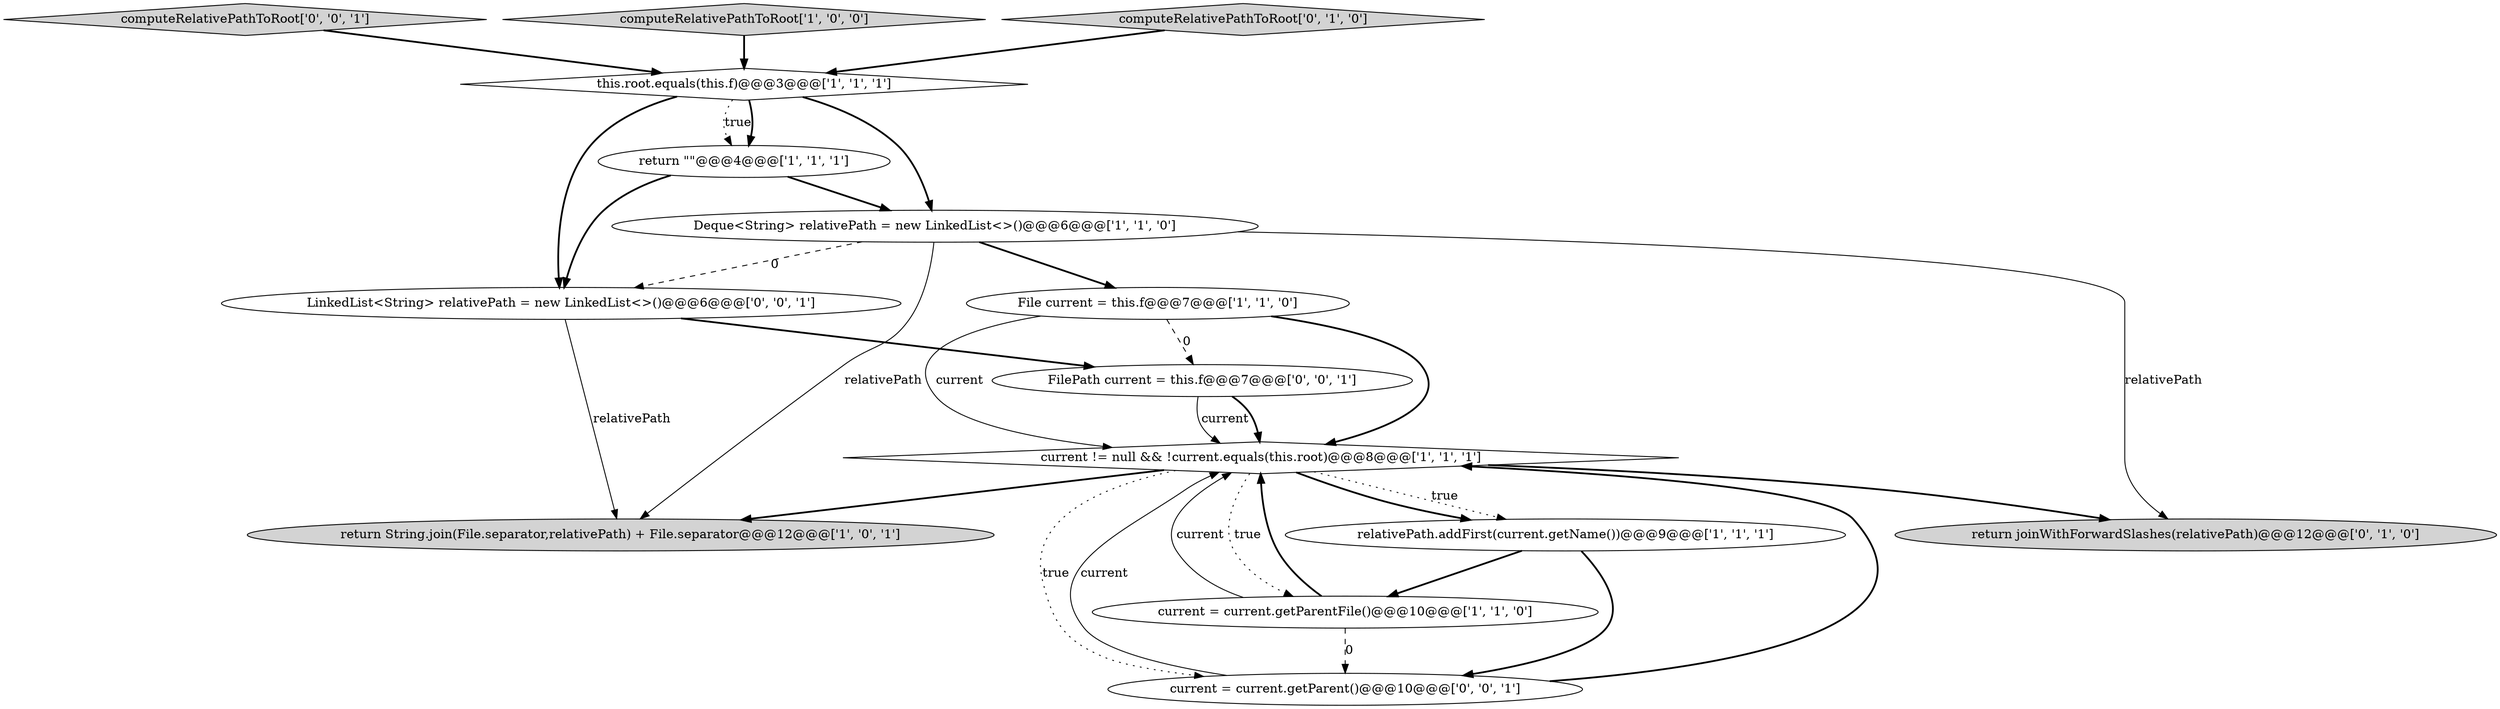 digraph {
8 [style = filled, label = "return \"\"@@@4@@@['1', '1', '1']", fillcolor = white, shape = ellipse image = "AAA0AAABBB1BBB"];
12 [style = filled, label = "computeRelativePathToRoot['0', '0', '1']", fillcolor = lightgray, shape = diamond image = "AAA0AAABBB3BBB"];
7 [style = filled, label = "computeRelativePathToRoot['1', '0', '0']", fillcolor = lightgray, shape = diamond image = "AAA0AAABBB1BBB"];
6 [style = filled, label = "this.root.equals(this.f)@@@3@@@['1', '1', '1']", fillcolor = white, shape = diamond image = "AAA0AAABBB1BBB"];
2 [style = filled, label = "return String.join(File.separator,relativePath) + File.separator@@@12@@@['1', '0', '1']", fillcolor = lightgray, shape = ellipse image = "AAA0AAABBB1BBB"];
0 [style = filled, label = "File current = this.f@@@7@@@['1', '1', '0']", fillcolor = white, shape = ellipse image = "AAA0AAABBB1BBB"];
4 [style = filled, label = "current != null && !current.equals(this.root)@@@8@@@['1', '1', '1']", fillcolor = white, shape = diamond image = "AAA0AAABBB1BBB"];
13 [style = filled, label = "FilePath current = this.f@@@7@@@['0', '0', '1']", fillcolor = white, shape = ellipse image = "AAA0AAABBB3BBB"];
9 [style = filled, label = "computeRelativePathToRoot['0', '1', '0']", fillcolor = lightgray, shape = diamond image = "AAA0AAABBB2BBB"];
14 [style = filled, label = "LinkedList<String> relativePath = new LinkedList<>()@@@6@@@['0', '0', '1']", fillcolor = white, shape = ellipse image = "AAA0AAABBB3BBB"];
11 [style = filled, label = "current = current.getParent()@@@10@@@['0', '0', '1']", fillcolor = white, shape = ellipse image = "AAA0AAABBB3BBB"];
5 [style = filled, label = "relativePath.addFirst(current.getName())@@@9@@@['1', '1', '1']", fillcolor = white, shape = ellipse image = "AAA0AAABBB1BBB"];
3 [style = filled, label = "Deque<String> relativePath = new LinkedList<>()@@@6@@@['1', '1', '0']", fillcolor = white, shape = ellipse image = "AAA0AAABBB1BBB"];
1 [style = filled, label = "current = current.getParentFile()@@@10@@@['1', '1', '0']", fillcolor = white, shape = ellipse image = "AAA0AAABBB1BBB"];
10 [style = filled, label = "return joinWithForwardSlashes(relativePath)@@@12@@@['0', '1', '0']", fillcolor = lightgray, shape = ellipse image = "AAA0AAABBB2BBB"];
4->10 [style = bold, label=""];
4->5 [style = dotted, label="true"];
6->3 [style = bold, label=""];
1->4 [style = bold, label=""];
3->10 [style = solid, label="relativePath"];
4->1 [style = dotted, label="true"];
11->4 [style = solid, label="current"];
11->4 [style = bold, label=""];
8->3 [style = bold, label=""];
0->4 [style = solid, label="current"];
4->11 [style = dotted, label="true"];
8->14 [style = bold, label=""];
4->2 [style = bold, label=""];
12->6 [style = bold, label=""];
1->4 [style = solid, label="current"];
3->0 [style = bold, label=""];
9->6 [style = bold, label=""];
6->14 [style = bold, label=""];
5->1 [style = bold, label=""];
14->2 [style = solid, label="relativePath"];
0->4 [style = bold, label=""];
6->8 [style = dotted, label="true"];
1->11 [style = dashed, label="0"];
3->2 [style = solid, label="relativePath"];
0->13 [style = dashed, label="0"];
7->6 [style = bold, label=""];
6->8 [style = bold, label=""];
5->11 [style = bold, label=""];
14->13 [style = bold, label=""];
13->4 [style = solid, label="current"];
3->14 [style = dashed, label="0"];
4->5 [style = bold, label=""];
13->4 [style = bold, label=""];
}
